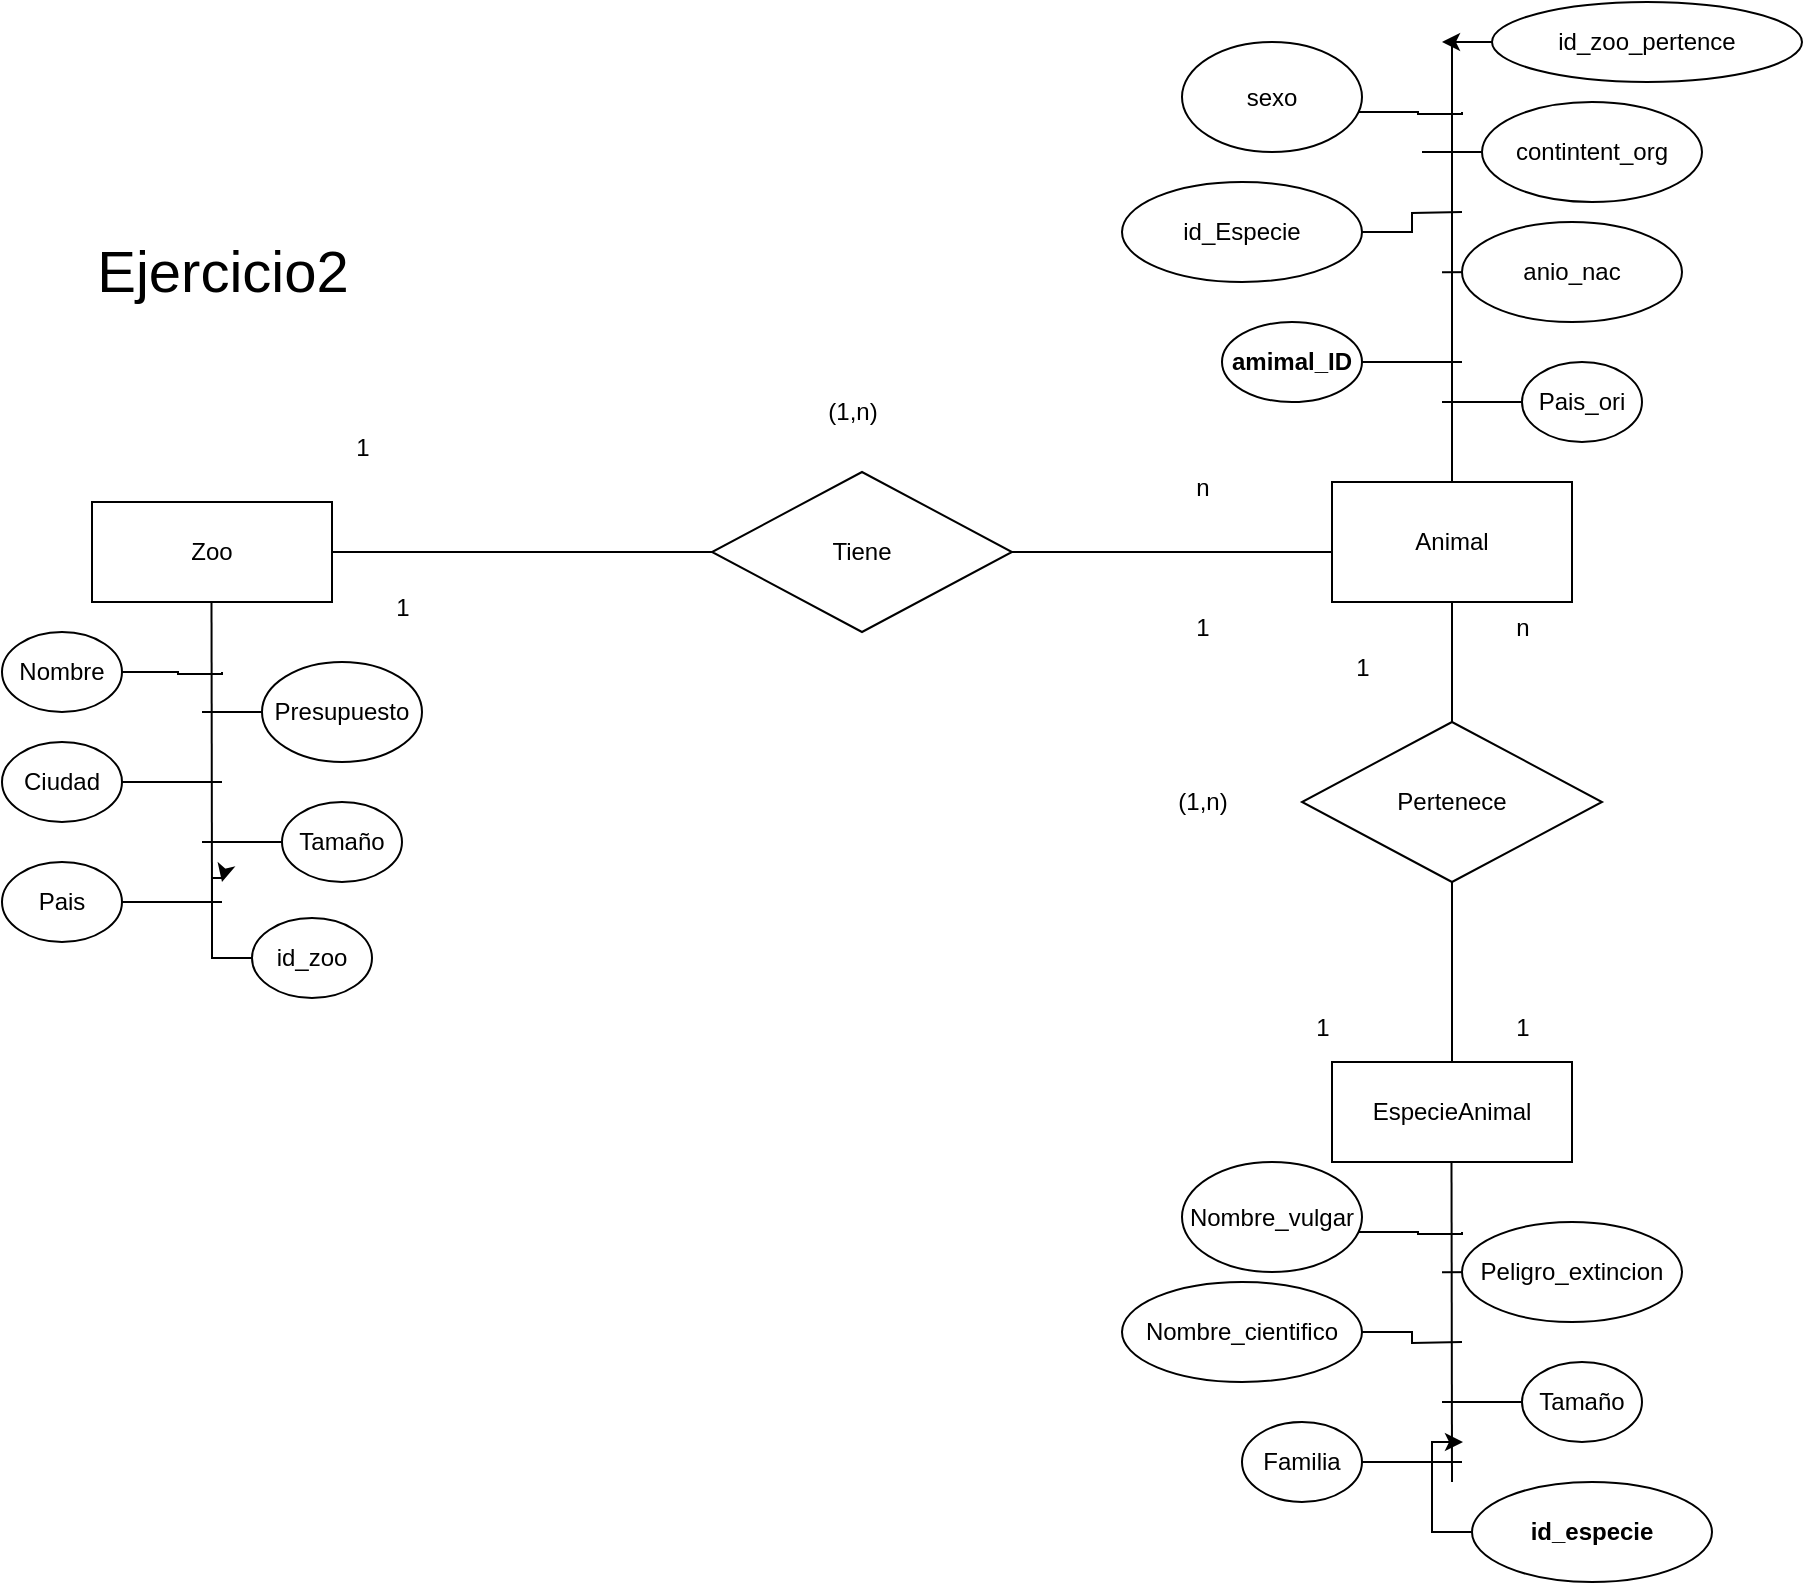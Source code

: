 <mxfile version="24.2.8" type="github">
  <diagram name="Page-1" id="gYFEDuM1MEiYvLiKsGOY">
    <mxGraphModel dx="983" dy="574" grid="1" gridSize="10" guides="1" tooltips="1" connect="1" arrows="1" fold="1" page="1" pageScale="1" pageWidth="850" pageHeight="1100" math="0" shadow="0">
      <root>
        <mxCell id="0" />
        <mxCell id="1" parent="0" />
        <mxCell id="532z-U-QK6vRLL7yDc9U-1" value="&lt;font style=&quot;font-size: 29px;&quot;&gt;Ejercicio2&lt;/font&gt;" style="text;html=1;align=center;verticalAlign=middle;resizable=0;points=[];autosize=1;strokeColor=none;fillColor=none;" parent="1" vertex="1">
          <mxGeometry x="55" y="230" width="150" height="50" as="geometry" />
        </mxCell>
        <mxCell id="532z-U-QK6vRLL7yDc9U-3" style="edgeStyle=orthogonalEdgeStyle;rounded=0;orthogonalLoop=1;jettySize=auto;html=1;entryX=0;entryY=0.5;entryDx=0;entryDy=0;endArrow=none;endFill=0;" parent="1" source="532z-U-QK6vRLL7yDc9U-4" target="532z-U-QK6vRLL7yDc9U-7" edge="1">
          <mxGeometry relative="1" as="geometry" />
        </mxCell>
        <mxCell id="532z-U-QK6vRLL7yDc9U-4" value="Zoo" style="rounded=0;whiteSpace=wrap;html=1;" parent="1" vertex="1">
          <mxGeometry x="65" y="370" width="120" height="50" as="geometry" />
        </mxCell>
        <mxCell id="532z-U-QK6vRLL7yDc9U-5" value="EspecieAnimal" style="rounded=0;whiteSpace=wrap;html=1;" parent="1" vertex="1">
          <mxGeometry x="685" y="650" width="120" height="50" as="geometry" />
        </mxCell>
        <mxCell id="532z-U-QK6vRLL7yDc9U-6" style="edgeStyle=orthogonalEdgeStyle;rounded=0;orthogonalLoop=1;jettySize=auto;html=1;endArrow=none;endFill=0;" parent="1" source="532z-U-QK6vRLL7yDc9U-7" target="532z-U-QK6vRLL7yDc9U-5" edge="1">
          <mxGeometry relative="1" as="geometry" />
        </mxCell>
        <mxCell id="532z-U-QK6vRLL7yDc9U-7" value="Tiene" style="rhombus;whiteSpace=wrap;html=1;" parent="1" vertex="1">
          <mxGeometry x="375" y="355" width="150" height="80" as="geometry" />
        </mxCell>
        <mxCell id="532z-U-QK6vRLL7yDc9U-13" value="" style="endArrow=none;html=1;rounded=0;entryX=0.5;entryY=1;entryDx=0;entryDy=0;" parent="1" edge="1">
          <mxGeometry width="50" height="50" relative="1" as="geometry">
            <mxPoint x="125" y="580" as="sourcePoint" />
            <mxPoint x="124.75" y="420" as="targetPoint" />
          </mxGeometry>
        </mxCell>
        <mxCell id="532z-U-QK6vRLL7yDc9U-23" style="edgeStyle=orthogonalEdgeStyle;rounded=0;orthogonalLoop=1;jettySize=auto;html=1;endArrow=none;endFill=0;" parent="1" source="532z-U-QK6vRLL7yDc9U-14" edge="1">
          <mxGeometry relative="1" as="geometry">
            <mxPoint x="130" y="455" as="targetPoint" />
            <Array as="points">
              <mxPoint x="108" y="455" />
              <mxPoint x="130" y="456" />
            </Array>
          </mxGeometry>
        </mxCell>
        <mxCell id="532z-U-QK6vRLL7yDc9U-14" value="Nombre" style="ellipse;whiteSpace=wrap;html=1;" parent="1" vertex="1">
          <mxGeometry x="20" y="435" width="60" height="40" as="geometry" />
        </mxCell>
        <mxCell id="532z-U-QK6vRLL7yDc9U-24" style="edgeStyle=orthogonalEdgeStyle;rounded=0;orthogonalLoop=1;jettySize=auto;html=1;endArrow=none;endFill=0;" parent="1" source="532z-U-QK6vRLL7yDc9U-15" edge="1">
          <mxGeometry relative="1" as="geometry">
            <mxPoint x="130" y="510" as="targetPoint" />
          </mxGeometry>
        </mxCell>
        <mxCell id="532z-U-QK6vRLL7yDc9U-15" value="Ciudad" style="ellipse;whiteSpace=wrap;html=1;" parent="1" vertex="1">
          <mxGeometry x="20" y="490" width="60" height="40" as="geometry" />
        </mxCell>
        <mxCell id="532z-U-QK6vRLL7yDc9U-25" style="edgeStyle=orthogonalEdgeStyle;rounded=0;orthogonalLoop=1;jettySize=auto;html=1;endArrow=none;endFill=0;" parent="1" source="532z-U-QK6vRLL7yDc9U-17" edge="1">
          <mxGeometry relative="1" as="geometry">
            <mxPoint x="130" y="570" as="targetPoint" />
          </mxGeometry>
        </mxCell>
        <mxCell id="532z-U-QK6vRLL7yDc9U-17" value="Pais" style="ellipse;whiteSpace=wrap;html=1;" parent="1" vertex="1">
          <mxGeometry x="20" y="550" width="60" height="40" as="geometry" />
        </mxCell>
        <mxCell id="532z-U-QK6vRLL7yDc9U-26" style="edgeStyle=orthogonalEdgeStyle;rounded=0;orthogonalLoop=1;jettySize=auto;html=1;endArrow=none;endFill=0;" parent="1" source="532z-U-QK6vRLL7yDc9U-18" edge="1">
          <mxGeometry relative="1" as="geometry">
            <mxPoint x="120" y="540" as="targetPoint" />
          </mxGeometry>
        </mxCell>
        <mxCell id="532z-U-QK6vRLL7yDc9U-18" value="Tamaño" style="ellipse;whiteSpace=wrap;html=1;" parent="1" vertex="1">
          <mxGeometry x="160" y="520" width="60" height="40" as="geometry" />
        </mxCell>
        <mxCell id="532z-U-QK6vRLL7yDc9U-27" style="edgeStyle=orthogonalEdgeStyle;rounded=0;orthogonalLoop=1;jettySize=auto;html=1;endArrow=none;endFill=0;" parent="1" source="532z-U-QK6vRLL7yDc9U-19" edge="1">
          <mxGeometry relative="1" as="geometry">
            <mxPoint x="120" y="475" as="targetPoint" />
          </mxGeometry>
        </mxCell>
        <mxCell id="532z-U-QK6vRLL7yDc9U-19" value="Presupuesto" style="ellipse;whiteSpace=wrap;html=1;" parent="1" vertex="1">
          <mxGeometry x="150" y="450" width="80" height="50" as="geometry" />
        </mxCell>
        <mxCell id="532z-U-QK6vRLL7yDc9U-51" value="" style="endArrow=none;html=1;rounded=0;entryX=0.5;entryY=1;entryDx=0;entryDy=0;" parent="1" edge="1">
          <mxGeometry width="50" height="50" relative="1" as="geometry">
            <mxPoint x="745" y="860" as="sourcePoint" />
            <mxPoint x="744.75" y="700" as="targetPoint" />
          </mxGeometry>
        </mxCell>
        <mxCell id="532z-U-QK6vRLL7yDc9U-52" style="edgeStyle=orthogonalEdgeStyle;rounded=0;orthogonalLoop=1;jettySize=auto;html=1;endArrow=none;endFill=0;" parent="1" source="532z-U-QK6vRLL7yDc9U-53" edge="1">
          <mxGeometry relative="1" as="geometry">
            <mxPoint x="750" y="735" as="targetPoint" />
            <Array as="points">
              <mxPoint x="728" y="735" />
              <mxPoint x="750" y="736" />
            </Array>
          </mxGeometry>
        </mxCell>
        <mxCell id="532z-U-QK6vRLL7yDc9U-53" value="Nombre_vulgar" style="ellipse;whiteSpace=wrap;html=1;" parent="1" vertex="1">
          <mxGeometry x="610" y="700" width="90" height="55" as="geometry" />
        </mxCell>
        <mxCell id="532z-U-QK6vRLL7yDc9U-54" style="edgeStyle=orthogonalEdgeStyle;rounded=0;orthogonalLoop=1;jettySize=auto;html=1;endArrow=none;endFill=0;" parent="1" source="532z-U-QK6vRLL7yDc9U-55" edge="1">
          <mxGeometry relative="1" as="geometry">
            <mxPoint x="750" y="790" as="targetPoint" />
          </mxGeometry>
        </mxCell>
        <mxCell id="532z-U-QK6vRLL7yDc9U-55" value="Nombre_cientifico" style="ellipse;whiteSpace=wrap;html=1;" parent="1" vertex="1">
          <mxGeometry x="580" y="760" width="120" height="50" as="geometry" />
        </mxCell>
        <mxCell id="532z-U-QK6vRLL7yDc9U-56" style="edgeStyle=orthogonalEdgeStyle;rounded=0;orthogonalLoop=1;jettySize=auto;html=1;endArrow=none;endFill=0;" parent="1" source="532z-U-QK6vRLL7yDc9U-57" edge="1">
          <mxGeometry relative="1" as="geometry">
            <mxPoint x="750" y="850" as="targetPoint" />
          </mxGeometry>
        </mxCell>
        <mxCell id="532z-U-QK6vRLL7yDc9U-57" value="Familia" style="ellipse;whiteSpace=wrap;html=1;" parent="1" vertex="1">
          <mxGeometry x="640" y="830" width="60" height="40" as="geometry" />
        </mxCell>
        <mxCell id="532z-U-QK6vRLL7yDc9U-58" style="edgeStyle=orthogonalEdgeStyle;rounded=0;orthogonalLoop=1;jettySize=auto;html=1;endArrow=none;endFill=0;" parent="1" source="532z-U-QK6vRLL7yDc9U-59" edge="1">
          <mxGeometry relative="1" as="geometry">
            <mxPoint x="740" y="820" as="targetPoint" />
          </mxGeometry>
        </mxCell>
        <mxCell id="532z-U-QK6vRLL7yDc9U-59" value="Tamaño" style="ellipse;whiteSpace=wrap;html=1;" parent="1" vertex="1">
          <mxGeometry x="780" y="800" width="60" height="40" as="geometry" />
        </mxCell>
        <mxCell id="532z-U-QK6vRLL7yDc9U-60" style="edgeStyle=orthogonalEdgeStyle;rounded=0;orthogonalLoop=1;jettySize=auto;html=1;endArrow=none;endFill=0;" parent="1" edge="1">
          <mxGeometry relative="1" as="geometry">
            <mxPoint x="740" y="755" as="targetPoint" />
            <mxPoint x="770.0" y="755.059" as="sourcePoint" />
          </mxGeometry>
        </mxCell>
        <mxCell id="532z-U-QK6vRLL7yDc9U-61" value="Peligro_extincion" style="ellipse;whiteSpace=wrap;html=1;" parent="1" vertex="1">
          <mxGeometry x="750" y="730" width="110" height="50" as="geometry" />
        </mxCell>
        <mxCell id="532z-U-QK6vRLL7yDc9U-62" value="Animal" style="rounded=0;whiteSpace=wrap;html=1;" parent="1" vertex="1">
          <mxGeometry x="685" y="360" width="120" height="60" as="geometry" />
        </mxCell>
        <mxCell id="532z-U-QK6vRLL7yDc9U-64" value="Pertenece" style="rhombus;whiteSpace=wrap;html=1;" parent="1" vertex="1">
          <mxGeometry x="670" y="480" width="150" height="80" as="geometry" />
        </mxCell>
        <mxCell id="532z-U-QK6vRLL7yDc9U-65" value="" style="endArrow=none;html=1;rounded=0;" parent="1" edge="1">
          <mxGeometry width="50" height="50" relative="1" as="geometry">
            <mxPoint x="745" y="360" as="sourcePoint" />
            <mxPoint x="745" y="140" as="targetPoint" />
          </mxGeometry>
        </mxCell>
        <mxCell id="532z-U-QK6vRLL7yDc9U-66" style="edgeStyle=orthogonalEdgeStyle;rounded=0;orthogonalLoop=1;jettySize=auto;html=1;endArrow=none;endFill=0;" parent="1" source="532z-U-QK6vRLL7yDc9U-67" edge="1">
          <mxGeometry relative="1" as="geometry">
            <mxPoint x="750" y="175" as="targetPoint" />
            <Array as="points">
              <mxPoint x="728" y="175" />
              <mxPoint x="750" y="176" />
            </Array>
          </mxGeometry>
        </mxCell>
        <mxCell id="532z-U-QK6vRLL7yDc9U-67" value="sexo" style="ellipse;whiteSpace=wrap;html=1;" parent="1" vertex="1">
          <mxGeometry x="610" y="140" width="90" height="55" as="geometry" />
        </mxCell>
        <mxCell id="532z-U-QK6vRLL7yDc9U-68" style="edgeStyle=orthogonalEdgeStyle;rounded=0;orthogonalLoop=1;jettySize=auto;html=1;endArrow=none;endFill=0;" parent="1" source="532z-U-QK6vRLL7yDc9U-69" edge="1">
          <mxGeometry relative="1" as="geometry">
            <mxPoint x="750" y="225" as="targetPoint" />
          </mxGeometry>
        </mxCell>
        <mxCell id="532z-U-QK6vRLL7yDc9U-69" value="id_Especie" style="ellipse;whiteSpace=wrap;html=1;" parent="1" vertex="1">
          <mxGeometry x="580" y="210" width="120" height="50" as="geometry" />
        </mxCell>
        <mxCell id="532z-U-QK6vRLL7yDc9U-70" style="edgeStyle=orthogonalEdgeStyle;rounded=0;orthogonalLoop=1;jettySize=auto;html=1;endArrow=none;endFill=0;" parent="1" source="532z-U-QK6vRLL7yDc9U-71" edge="1">
          <mxGeometry relative="1" as="geometry">
            <mxPoint x="750" y="300" as="targetPoint" />
          </mxGeometry>
        </mxCell>
        <mxCell id="532z-U-QK6vRLL7yDc9U-71" value="&lt;b&gt;amimal_ID&lt;/b&gt;" style="ellipse;whiteSpace=wrap;html=1;" parent="1" vertex="1">
          <mxGeometry x="630" y="280" width="70" height="40" as="geometry" />
        </mxCell>
        <mxCell id="532z-U-QK6vRLL7yDc9U-72" style="edgeStyle=orthogonalEdgeStyle;rounded=0;orthogonalLoop=1;jettySize=auto;html=1;endArrow=none;endFill=0;" parent="1" source="532z-U-QK6vRLL7yDc9U-73" edge="1">
          <mxGeometry relative="1" as="geometry">
            <mxPoint x="740" y="320" as="targetPoint" />
          </mxGeometry>
        </mxCell>
        <mxCell id="532z-U-QK6vRLL7yDc9U-73" value="Pais_ori" style="ellipse;whiteSpace=wrap;html=1;" parent="1" vertex="1">
          <mxGeometry x="780" y="300" width="60" height="40" as="geometry" />
        </mxCell>
        <mxCell id="532z-U-QK6vRLL7yDc9U-74" style="edgeStyle=orthogonalEdgeStyle;rounded=0;orthogonalLoop=1;jettySize=auto;html=1;endArrow=none;endFill=0;" parent="1" edge="1">
          <mxGeometry relative="1" as="geometry">
            <mxPoint x="740" y="255" as="targetPoint" />
            <mxPoint x="770.0" y="255.059" as="sourcePoint" />
          </mxGeometry>
        </mxCell>
        <mxCell id="532z-U-QK6vRLL7yDc9U-75" value="anio_nac" style="ellipse;whiteSpace=wrap;html=1;" parent="1" vertex="1">
          <mxGeometry x="750" y="230" width="110" height="50" as="geometry" />
        </mxCell>
        <mxCell id="532z-U-QK6vRLL7yDc9U-77" style="edgeStyle=orthogonalEdgeStyle;rounded=0;orthogonalLoop=1;jettySize=auto;html=1;endArrow=none;endFill=0;" parent="1" source="532z-U-QK6vRLL7yDc9U-76" edge="1">
          <mxGeometry relative="1" as="geometry">
            <mxPoint x="730" y="195" as="targetPoint" />
          </mxGeometry>
        </mxCell>
        <mxCell id="532z-U-QK6vRLL7yDc9U-76" value="contintent_org" style="ellipse;whiteSpace=wrap;html=1;" parent="1" vertex="1">
          <mxGeometry x="760" y="170" width="110" height="50" as="geometry" />
        </mxCell>
        <mxCell id="532z-U-QK6vRLL7yDc9U-78" value="1" style="text;html=1;align=center;verticalAlign=middle;resizable=0;points=[];autosize=1;strokeColor=none;fillColor=none;" parent="1" vertex="1">
          <mxGeometry x="185" y="328" width="30" height="30" as="geometry" />
        </mxCell>
        <mxCell id="532z-U-QK6vRLL7yDc9U-79" value="n" style="text;html=1;align=center;verticalAlign=middle;resizable=0;points=[];autosize=1;strokeColor=none;fillColor=none;" parent="1" vertex="1">
          <mxGeometry x="605" y="348" width="30" height="30" as="geometry" />
        </mxCell>
        <mxCell id="532z-U-QK6vRLL7yDc9U-80" value="1" style="text;html=1;align=center;verticalAlign=middle;resizable=0;points=[];autosize=1;strokeColor=none;fillColor=none;" parent="1" vertex="1">
          <mxGeometry x="605" y="418" width="30" height="30" as="geometry" />
        </mxCell>
        <mxCell id="532z-U-QK6vRLL7yDc9U-81" value="1" style="text;html=1;align=center;verticalAlign=middle;resizable=0;points=[];autosize=1;strokeColor=none;fillColor=none;" parent="1" vertex="1">
          <mxGeometry x="205" y="408" width="30" height="30" as="geometry" />
        </mxCell>
        <mxCell id="532z-U-QK6vRLL7yDc9U-82" value="(1,n)" style="text;html=1;align=center;verticalAlign=middle;resizable=0;points=[];autosize=1;strokeColor=none;fillColor=none;" parent="1" vertex="1">
          <mxGeometry x="420" y="310" width="50" height="30" as="geometry" />
        </mxCell>
        <mxCell id="532z-U-QK6vRLL7yDc9U-83" value="1" style="text;html=1;align=center;verticalAlign=middle;resizable=0;points=[];autosize=1;strokeColor=none;fillColor=none;" parent="1" vertex="1">
          <mxGeometry x="685" y="438" width="30" height="30" as="geometry" />
        </mxCell>
        <mxCell id="532z-U-QK6vRLL7yDc9U-84" value="1" style="text;html=1;align=center;verticalAlign=middle;resizable=0;points=[];autosize=1;strokeColor=none;fillColor=none;" parent="1" vertex="1">
          <mxGeometry x="665" y="618" width="30" height="30" as="geometry" />
        </mxCell>
        <mxCell id="532z-U-QK6vRLL7yDc9U-85" value="1" style="text;html=1;align=center;verticalAlign=middle;resizable=0;points=[];autosize=1;strokeColor=none;fillColor=none;" parent="1" vertex="1">
          <mxGeometry x="765" y="618" width="30" height="30" as="geometry" />
        </mxCell>
        <mxCell id="532z-U-QK6vRLL7yDc9U-86" value="n" style="text;html=1;align=center;verticalAlign=middle;resizable=0;points=[];autosize=1;strokeColor=none;fillColor=none;" parent="1" vertex="1">
          <mxGeometry x="765" y="418" width="30" height="30" as="geometry" />
        </mxCell>
        <mxCell id="532z-U-QK6vRLL7yDc9U-87" value="(1,n)" style="text;html=1;align=center;verticalAlign=middle;resizable=0;points=[];autosize=1;strokeColor=none;fillColor=none;" parent="1" vertex="1">
          <mxGeometry x="595" y="505" width="50" height="30" as="geometry" />
        </mxCell>
        <mxCell id="6WBvQgZBIo5QmUFgfgns-3" style="edgeStyle=orthogonalEdgeStyle;rounded=0;orthogonalLoop=1;jettySize=auto;html=1;" edge="1" parent="1" source="6WBvQgZBIo5QmUFgfgns-2">
          <mxGeometry relative="1" as="geometry">
            <mxPoint x="130" y="560" as="targetPoint" />
          </mxGeometry>
        </mxCell>
        <mxCell id="6WBvQgZBIo5QmUFgfgns-2" value="id_zoo" style="ellipse;whiteSpace=wrap;html=1;" vertex="1" parent="1">
          <mxGeometry x="145" y="578" width="60" height="40" as="geometry" />
        </mxCell>
        <mxCell id="6WBvQgZBIo5QmUFgfgns-5" style="edgeStyle=orthogonalEdgeStyle;rounded=0;orthogonalLoop=1;jettySize=auto;html=1;" edge="1" parent="1" source="6WBvQgZBIo5QmUFgfgns-4">
          <mxGeometry relative="1" as="geometry">
            <mxPoint x="740" y="140" as="targetPoint" />
          </mxGeometry>
        </mxCell>
        <mxCell id="6WBvQgZBIo5QmUFgfgns-4" value="id_zoo_pertence" style="ellipse;whiteSpace=wrap;html=1;" vertex="1" parent="1">
          <mxGeometry x="765" y="120" width="155" height="40" as="geometry" />
        </mxCell>
        <mxCell id="6WBvQgZBIo5QmUFgfgns-7" style="edgeStyle=orthogonalEdgeStyle;rounded=0;orthogonalLoop=1;jettySize=auto;html=1;" edge="1" parent="1" source="6WBvQgZBIo5QmUFgfgns-6">
          <mxGeometry relative="1" as="geometry">
            <mxPoint x="750" y="840" as="targetPoint" />
          </mxGeometry>
        </mxCell>
        <mxCell id="6WBvQgZBIo5QmUFgfgns-6" value="&lt;b&gt;id_especie&lt;/b&gt;" style="ellipse;whiteSpace=wrap;html=1;" vertex="1" parent="1">
          <mxGeometry x="755" y="860" width="120" height="50" as="geometry" />
        </mxCell>
      </root>
    </mxGraphModel>
  </diagram>
</mxfile>
